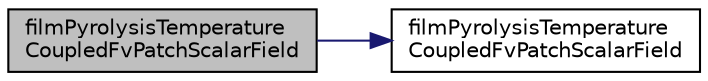 digraph "filmPyrolysisTemperatureCoupledFvPatchScalarField"
{
  bgcolor="transparent";
  edge [fontname="Helvetica",fontsize="10",labelfontname="Helvetica",labelfontsize="10"];
  node [fontname="Helvetica",fontsize="10",shape=record];
  rankdir="LR";
  Node1 [label="filmPyrolysisTemperature\lCoupledFvPatchScalarField",height=0.2,width=0.4,color="black", fillcolor="grey75", style="filled", fontcolor="black"];
  Node1 -> Node2 [color="midnightblue",fontsize="10",style="solid",fontname="Helvetica"];
  Node2 [label="filmPyrolysisTemperature\lCoupledFvPatchScalarField",height=0.2,width=0.4,color="black",URL="$a00794.html#adfa398ad4fd2784d041dbc2813fd06b0",tooltip="Construct from patch and internal field. "];
}
